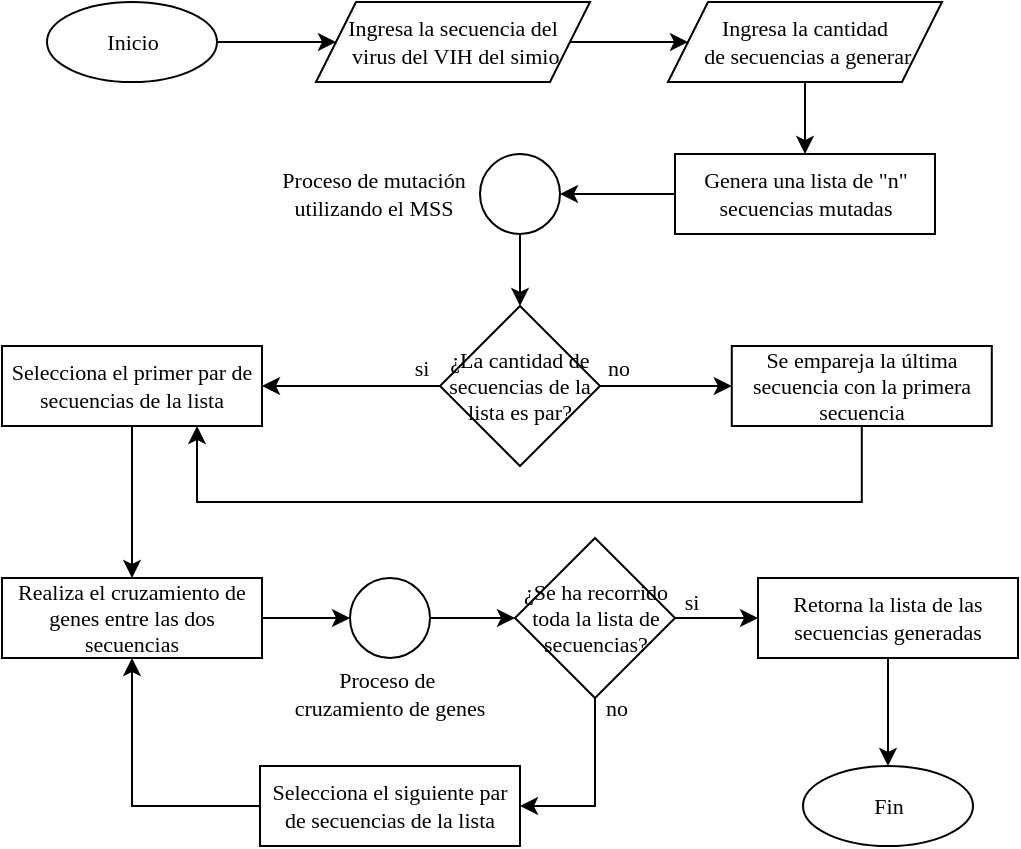 <mxfile version="24.2.5" type="device">
  <diagram name="Page-1" id="bR6pzGXzQ4tVox6fEBz0">
    <mxGraphModel dx="925" dy="540" grid="1" gridSize="10" guides="1" tooltips="1" connect="1" arrows="1" fold="1" page="1" pageScale="1" pageWidth="850" pageHeight="1100" math="0" shadow="0">
      <root>
        <mxCell id="0" />
        <mxCell id="1" parent="0" />
        <mxCell id="6Gvw15Bcua0NvGJzo-vV-63" style="edgeStyle=orthogonalEdgeStyle;rounded=0;orthogonalLoop=1;jettySize=auto;html=1;entryX=0.5;entryY=0;entryDx=0;entryDy=0;fontFamily=Times New Roman;fontSize=11;" parent="1" edge="1">
          <mxGeometry relative="1" as="geometry">
            <mxPoint x="631.17" y="500" as="targetPoint" />
          </mxGeometry>
        </mxCell>
        <mxCell id="RW9tVlY7NCJbLOYiDFET-52" style="edgeStyle=orthogonalEdgeStyle;rounded=0;orthogonalLoop=1;jettySize=auto;html=1;exitX=1;exitY=0.5;exitDx=0;exitDy=0;fontFamily=Times New Roman;fontSize=11;" parent="1" edge="1">
          <mxGeometry relative="1" as="geometry">
            <mxPoint x="620" y="680" as="sourcePoint" />
          </mxGeometry>
        </mxCell>
        <mxCell id="ccNJIbu-kGH7p9ZOHVRw-40" style="edgeStyle=orthogonalEdgeStyle;rounded=0;orthogonalLoop=1;jettySize=auto;html=1;entryX=0;entryY=0.5;entryDx=0;entryDy=0;fontFamily=Times New Roman;fontSize=11;" edge="1" parent="1" source="ccNJIbu-kGH7p9ZOHVRw-41" target="ccNJIbu-kGH7p9ZOHVRw-44">
          <mxGeometry relative="1" as="geometry" />
        </mxCell>
        <mxCell id="ccNJIbu-kGH7p9ZOHVRw-41" value="&lt;font style=&quot;font-size: 11px;&quot;&gt;Inicio&lt;/font&gt;" style="ellipse;whiteSpace=wrap;html=1;fontFamily=Times New Roman;fontSize=11;" vertex="1" parent="1">
          <mxGeometry x="193.5" y="339" width="85" height="40" as="geometry" />
        </mxCell>
        <mxCell id="ccNJIbu-kGH7p9ZOHVRw-42" value="&lt;font style=&quot;font-size: 11px;&quot;&gt;Fin&lt;/font&gt;" style="ellipse;whiteSpace=wrap;html=1;fontFamily=Times New Roman;fontSize=11;" vertex="1" parent="1">
          <mxGeometry x="571.5" y="721" width="85" height="40" as="geometry" />
        </mxCell>
        <mxCell id="ccNJIbu-kGH7p9ZOHVRw-114" style="edgeStyle=orthogonalEdgeStyle;rounded=0;orthogonalLoop=1;jettySize=auto;html=1;entryX=0;entryY=0.5;entryDx=0;entryDy=0;" edge="1" parent="1" source="ccNJIbu-kGH7p9ZOHVRw-44" target="ccNJIbu-kGH7p9ZOHVRw-48">
          <mxGeometry relative="1" as="geometry" />
        </mxCell>
        <mxCell id="ccNJIbu-kGH7p9ZOHVRw-44" value="&lt;div style=&quot;font-size: 11px;&quot;&gt;&lt;span style=&quot;background-color: initial; font-size: 11px;&quot;&gt;&lt;font style=&quot;font-size: 11px;&quot;&gt;Ingresa la secuencia del&lt;br style=&quot;font-size: 11px;&quot;&gt;&amp;nbsp;virus del VIH del simio&lt;/font&gt;&lt;/span&gt;&lt;/div&gt;" style="shape=parallelogram;perimeter=parallelogramPerimeter;whiteSpace=wrap;html=1;fixedSize=1;align=center;fontFamily=Times New Roman;fontSize=11;" vertex="1" parent="1">
          <mxGeometry x="328" y="339" width="137" height="40" as="geometry" />
        </mxCell>
        <mxCell id="ccNJIbu-kGH7p9ZOHVRw-118" style="edgeStyle=orthogonalEdgeStyle;rounded=0;orthogonalLoop=1;jettySize=auto;html=1;entryX=1;entryY=0.5;entryDx=0;entryDy=0;" edge="1" parent="1" source="ccNJIbu-kGH7p9ZOHVRw-46" target="ccNJIbu-kGH7p9ZOHVRw-63">
          <mxGeometry relative="1" as="geometry" />
        </mxCell>
        <mxCell id="ccNJIbu-kGH7p9ZOHVRw-46" value="&lt;font style=&quot;font-size: 11px;&quot;&gt;Genera una lista de &quot;n&quot; secuencias mutadas&lt;/font&gt;" style="rounded=0;whiteSpace=wrap;html=1;fontFamily=Times New Roman;fontSize=11;" vertex="1" parent="1">
          <mxGeometry x="507.5" y="415" width="130" height="40" as="geometry" />
        </mxCell>
        <mxCell id="ccNJIbu-kGH7p9ZOHVRw-115" style="edgeStyle=orthogonalEdgeStyle;rounded=0;orthogonalLoop=1;jettySize=auto;html=1;" edge="1" parent="1" source="ccNJIbu-kGH7p9ZOHVRw-48" target="ccNJIbu-kGH7p9ZOHVRw-46">
          <mxGeometry relative="1" as="geometry" />
        </mxCell>
        <mxCell id="ccNJIbu-kGH7p9ZOHVRw-48" value="&lt;div style=&quot;font-size: 11px;&quot;&gt;&lt;font style=&quot;font-size: 11px;&quot;&gt;Ingresa la cantidad&lt;br style=&quot;font-size: 11px;&quot;&gt;&amp;nbsp;de secuencias a generar&lt;/font&gt;&lt;/div&gt;" style="shape=parallelogram;perimeter=parallelogramPerimeter;whiteSpace=wrap;html=1;fixedSize=1;align=center;fontFamily=Times New Roman;fontSize=11;" vertex="1" parent="1">
          <mxGeometry x="504" y="339" width="137" height="40" as="geometry" />
        </mxCell>
        <mxCell id="ccNJIbu-kGH7p9ZOHVRw-143" style="edgeStyle=orthogonalEdgeStyle;rounded=0;orthogonalLoop=1;jettySize=auto;html=1;" edge="1" parent="1" source="ccNJIbu-kGH7p9ZOHVRw-51" target="ccNJIbu-kGH7p9ZOHVRw-134">
          <mxGeometry relative="1" as="geometry" />
        </mxCell>
        <mxCell id="ccNJIbu-kGH7p9ZOHVRw-144" style="edgeStyle=orthogonalEdgeStyle;rounded=0;orthogonalLoop=1;jettySize=auto;html=1;entryX=0;entryY=0.5;entryDx=0;entryDy=0;" edge="1" parent="1" source="ccNJIbu-kGH7p9ZOHVRw-51" target="ccNJIbu-kGH7p9ZOHVRw-135">
          <mxGeometry relative="1" as="geometry" />
        </mxCell>
        <mxCell id="ccNJIbu-kGH7p9ZOHVRw-51" value="&lt;font style=&quot;font-size: 11px;&quot;&gt;¿La cantidad de secuencias de la lista es par?&lt;/font&gt;" style="rhombus;whiteSpace=wrap;html=1;fontFamily=Times New Roman;fontSize=11;" vertex="1" parent="1">
          <mxGeometry x="390" y="491" width="80" height="80" as="geometry" />
        </mxCell>
        <mxCell id="ccNJIbu-kGH7p9ZOHVRw-52" style="edgeStyle=orthogonalEdgeStyle;rounded=0;orthogonalLoop=1;jettySize=auto;html=1;exitX=1;exitY=0.5;exitDx=0;exitDy=0;fontFamily=Times New Roman;fontSize=11;" edge="1" parent="1">
          <mxGeometry relative="1" as="geometry">
            <mxPoint x="620" y="680" as="sourcePoint" />
          </mxGeometry>
        </mxCell>
        <mxCell id="ccNJIbu-kGH7p9ZOHVRw-60" value="no" style="text;html=1;align=center;verticalAlign=middle;whiteSpace=wrap;rounded=0;fontFamily=Times New Roman;fontSize=11;" vertex="1" parent="1">
          <mxGeometry x="448" y="507" width="63" height="30" as="geometry" />
        </mxCell>
        <mxCell id="ccNJIbu-kGH7p9ZOHVRw-61" value="si" style="text;html=1;align=center;verticalAlign=middle;whiteSpace=wrap;rounded=0;fontFamily=Times New Roman;fontSize=11;" vertex="1" parent="1">
          <mxGeometry x="351" y="507" width="60" height="30" as="geometry" />
        </mxCell>
        <mxCell id="ccNJIbu-kGH7p9ZOHVRw-62" style="edgeStyle=orthogonalEdgeStyle;rounded=0;orthogonalLoop=1;jettySize=auto;html=1;entryX=0.5;entryY=0;entryDx=0;entryDy=0;" edge="1" parent="1" source="ccNJIbu-kGH7p9ZOHVRw-63" target="ccNJIbu-kGH7p9ZOHVRw-51">
          <mxGeometry relative="1" as="geometry" />
        </mxCell>
        <mxCell id="ccNJIbu-kGH7p9ZOHVRw-63" value="" style="ellipse;whiteSpace=wrap;html=1;aspect=fixed;fontSize=11;fontFamily=Times New Roman;" vertex="1" parent="1">
          <mxGeometry x="410" y="415" width="40" height="40" as="geometry" />
        </mxCell>
        <mxCell id="ccNJIbu-kGH7p9ZOHVRw-64" value="Proceso de mutación utilizando el MSS" style="text;html=1;align=center;verticalAlign=middle;whiteSpace=wrap;rounded=0;fontFamily=Times New Roman;fontSize=11;" vertex="1" parent="1">
          <mxGeometry x="302" y="420" width="110" height="30" as="geometry" />
        </mxCell>
        <mxCell id="ccNJIbu-kGH7p9ZOHVRw-130" style="edgeStyle=orthogonalEdgeStyle;rounded=0;orthogonalLoop=1;jettySize=auto;html=1;entryX=0.5;entryY=1;entryDx=0;entryDy=0;" edge="1" parent="1" source="ccNJIbu-kGH7p9ZOHVRw-75" target="ccNJIbu-kGH7p9ZOHVRw-119">
          <mxGeometry relative="1" as="geometry">
            <Array as="points">
              <mxPoint x="236" y="741" />
            </Array>
          </mxGeometry>
        </mxCell>
        <mxCell id="ccNJIbu-kGH7p9ZOHVRw-75" value="Selecciona el siguiente par de secuencias de la lista" style="rounded=0;whiteSpace=wrap;html=1;fontFamily=Times New Roman;fontSize=11;" vertex="1" parent="1">
          <mxGeometry x="300" y="721" width="130" height="40" as="geometry" />
        </mxCell>
        <mxCell id="ccNJIbu-kGH7p9ZOHVRw-76" value="no" style="text;html=1;align=center;verticalAlign=middle;whiteSpace=wrap;rounded=0;fontFamily=Times New Roman;fontSize=11;" vertex="1" parent="1">
          <mxGeometry x="447" y="677" width="63" height="30" as="geometry" />
        </mxCell>
        <mxCell id="ccNJIbu-kGH7p9ZOHVRw-77" value="si" style="text;html=1;align=center;verticalAlign=middle;whiteSpace=wrap;rounded=0;fontFamily=Times New Roman;fontSize=11;" vertex="1" parent="1">
          <mxGeometry x="486" y="624" width="60" height="30" as="geometry" />
        </mxCell>
        <mxCell id="ccNJIbu-kGH7p9ZOHVRw-78" value="Proceso de&amp;nbsp;&lt;div&gt;cruzamiento de genes&lt;/div&gt;" style="text;html=1;align=center;verticalAlign=middle;whiteSpace=wrap;rounded=0;fontFamily=Times New Roman;fontSize=11;" vertex="1" parent="1">
          <mxGeometry x="310" y="670" width="110" height="30" as="geometry" />
        </mxCell>
        <mxCell id="ccNJIbu-kGH7p9ZOHVRw-127" style="edgeStyle=orthogonalEdgeStyle;rounded=0;orthogonalLoop=1;jettySize=auto;html=1;entryX=0;entryY=0.5;entryDx=0;entryDy=0;" edge="1" parent="1" source="ccNJIbu-kGH7p9ZOHVRw-119" target="ccNJIbu-kGH7p9ZOHVRw-124">
          <mxGeometry relative="1" as="geometry" />
        </mxCell>
        <mxCell id="ccNJIbu-kGH7p9ZOHVRw-119" value="Realiza el cruzamiento de genes entre las dos secuencias" style="rounded=0;whiteSpace=wrap;html=1;fontFamily=Times New Roman;fontSize=11;" vertex="1" parent="1">
          <mxGeometry x="171" y="627" width="130" height="40" as="geometry" />
        </mxCell>
        <mxCell id="ccNJIbu-kGH7p9ZOHVRw-122" style="edgeStyle=orthogonalEdgeStyle;rounded=0;orthogonalLoop=1;jettySize=auto;html=1;entryX=0.5;entryY=0;entryDx=0;entryDy=0;" edge="1" parent="1" source="ccNJIbu-kGH7p9ZOHVRw-120" target="ccNJIbu-kGH7p9ZOHVRw-42">
          <mxGeometry relative="1" as="geometry" />
        </mxCell>
        <mxCell id="ccNJIbu-kGH7p9ZOHVRw-120" value="Retorna la lista de las secuencias generadas" style="rounded=0;whiteSpace=wrap;html=1;fontFamily=Times New Roman;fontSize=11;" vertex="1" parent="1">
          <mxGeometry x="549" y="627" width="130" height="40" as="geometry" />
        </mxCell>
        <mxCell id="ccNJIbu-kGH7p9ZOHVRw-128" style="edgeStyle=orthogonalEdgeStyle;rounded=0;orthogonalLoop=1;jettySize=auto;html=1;entryX=0;entryY=0.5;entryDx=0;entryDy=0;" edge="1" parent="1" source="ccNJIbu-kGH7p9ZOHVRw-124" target="ccNJIbu-kGH7p9ZOHVRw-125">
          <mxGeometry relative="1" as="geometry" />
        </mxCell>
        <mxCell id="ccNJIbu-kGH7p9ZOHVRw-124" value="" style="ellipse;whiteSpace=wrap;html=1;aspect=fixed;fontSize=11;fontFamily=Times New Roman;" vertex="1" parent="1">
          <mxGeometry x="345" y="627" width="40" height="40" as="geometry" />
        </mxCell>
        <mxCell id="ccNJIbu-kGH7p9ZOHVRw-129" style="edgeStyle=orthogonalEdgeStyle;rounded=0;orthogonalLoop=1;jettySize=auto;html=1;entryX=0;entryY=0.5;entryDx=0;entryDy=0;" edge="1" parent="1" source="ccNJIbu-kGH7p9ZOHVRw-125" target="ccNJIbu-kGH7p9ZOHVRw-120">
          <mxGeometry relative="1" as="geometry" />
        </mxCell>
        <mxCell id="ccNJIbu-kGH7p9ZOHVRw-131" style="edgeStyle=orthogonalEdgeStyle;rounded=0;orthogonalLoop=1;jettySize=auto;html=1;entryX=1;entryY=0.5;entryDx=0;entryDy=0;" edge="1" parent="1" source="ccNJIbu-kGH7p9ZOHVRw-125" target="ccNJIbu-kGH7p9ZOHVRw-75">
          <mxGeometry relative="1" as="geometry" />
        </mxCell>
        <mxCell id="ccNJIbu-kGH7p9ZOHVRw-125" value="&lt;font style=&quot;font-size: 11px;&quot;&gt;¿Se ha recorrido toda la lista de secuencias?&lt;/font&gt;" style="rhombus;whiteSpace=wrap;html=1;fontFamily=Times New Roman;fontSize=11;" vertex="1" parent="1">
          <mxGeometry x="427.5" y="607" width="80" height="80" as="geometry" />
        </mxCell>
        <mxCell id="ccNJIbu-kGH7p9ZOHVRw-146" style="edgeStyle=orthogonalEdgeStyle;rounded=0;orthogonalLoop=1;jettySize=auto;html=1;entryX=0.5;entryY=0;entryDx=0;entryDy=0;" edge="1" parent="1" source="ccNJIbu-kGH7p9ZOHVRw-134" target="ccNJIbu-kGH7p9ZOHVRw-119">
          <mxGeometry relative="1" as="geometry" />
        </mxCell>
        <mxCell id="ccNJIbu-kGH7p9ZOHVRw-134" value="Selecciona el primer par de secuencias de la lista" style="rounded=0;whiteSpace=wrap;html=1;fontFamily=Times New Roman;fontSize=11;" vertex="1" parent="1">
          <mxGeometry x="171" y="511" width="130" height="40" as="geometry" />
        </mxCell>
        <mxCell id="ccNJIbu-kGH7p9ZOHVRw-145" style="edgeStyle=orthogonalEdgeStyle;rounded=0;orthogonalLoop=1;jettySize=auto;html=1;entryX=0.75;entryY=1;entryDx=0;entryDy=0;" edge="1" parent="1" source="ccNJIbu-kGH7p9ZOHVRw-135" target="ccNJIbu-kGH7p9ZOHVRw-134">
          <mxGeometry relative="1" as="geometry">
            <Array as="points">
              <mxPoint x="601" y="589" />
              <mxPoint x="268" y="589" />
            </Array>
          </mxGeometry>
        </mxCell>
        <mxCell id="ccNJIbu-kGH7p9ZOHVRw-135" value="Se empareja la última secuencia con la primera secuencia" style="rounded=0;whiteSpace=wrap;html=1;fontFamily=Times New Roman;fontSize=11;" vertex="1" parent="1">
          <mxGeometry x="535.9" y="511" width="130" height="40" as="geometry" />
        </mxCell>
      </root>
    </mxGraphModel>
  </diagram>
</mxfile>
